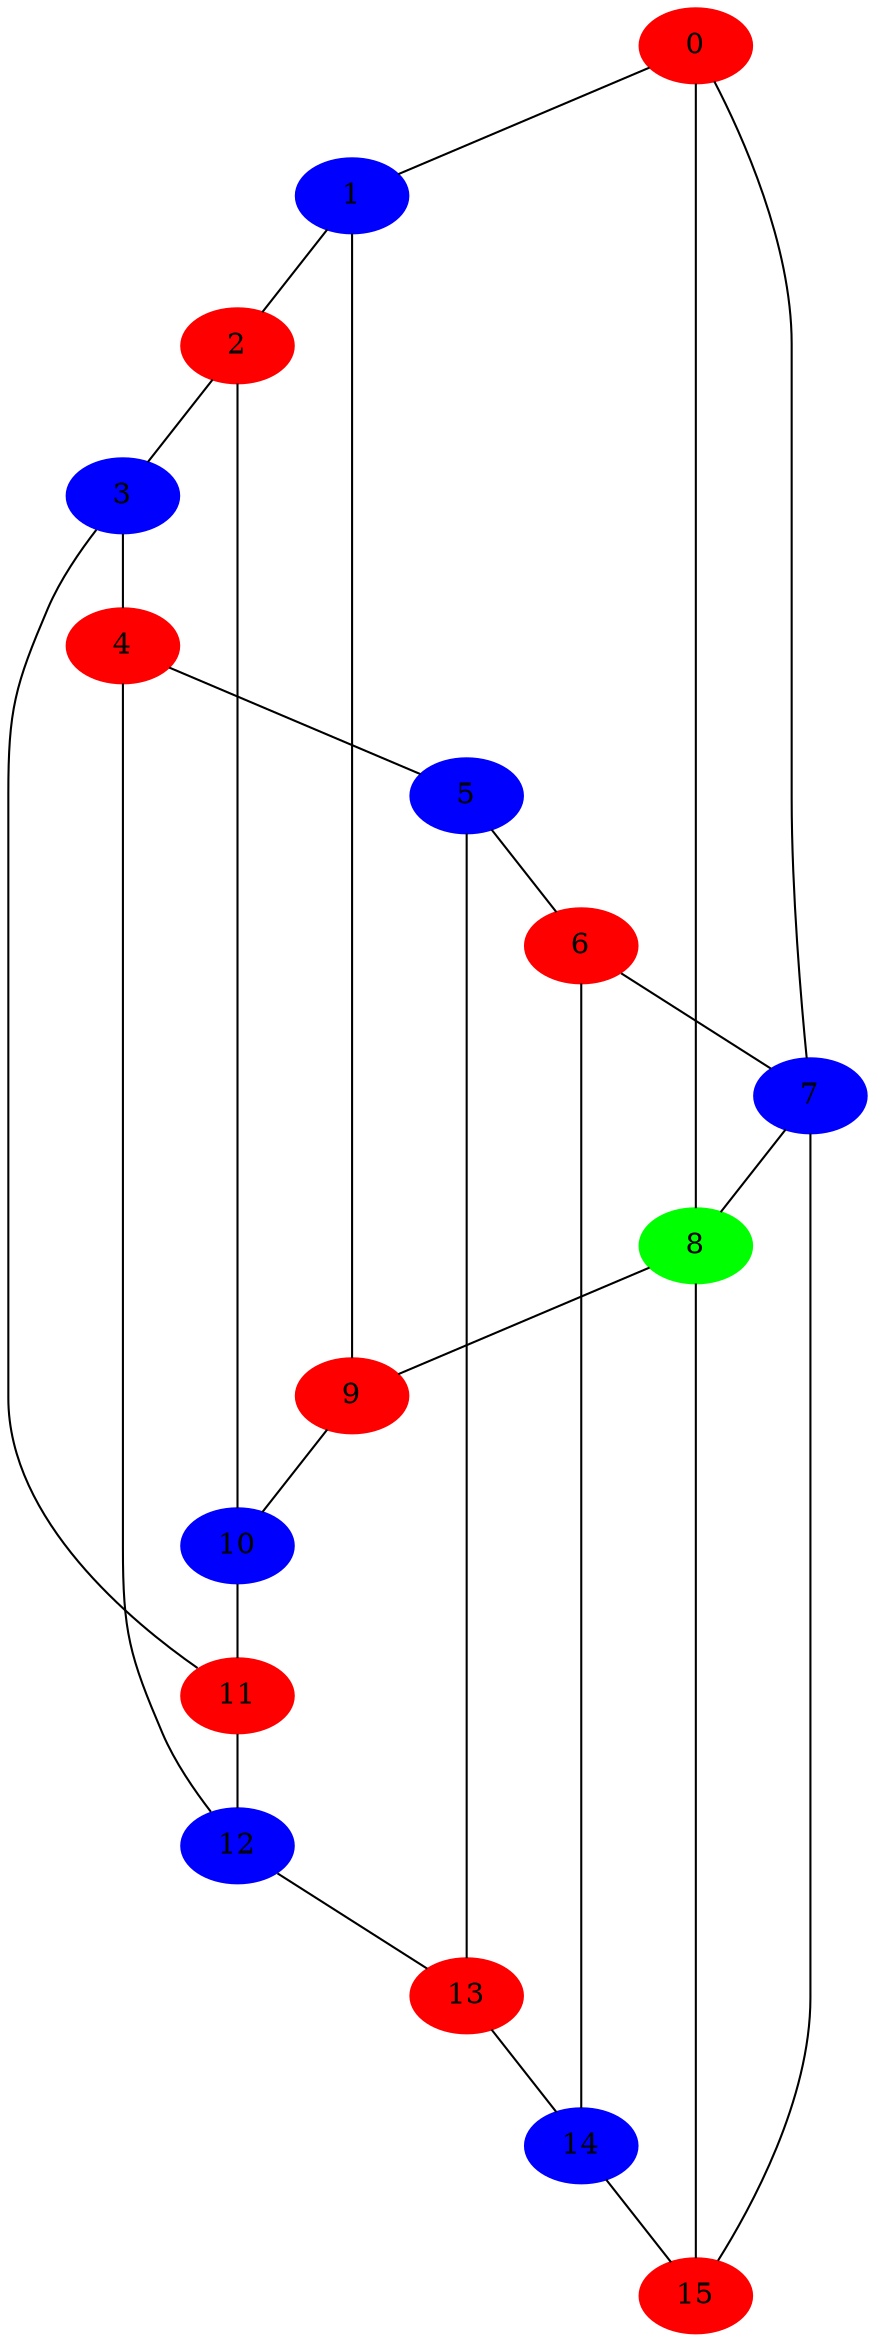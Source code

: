 graph planar1{
	0 -- 1;
	0 -- 7;
	0 -- 8;
	1 -- 2;
	1 -- 9;
	2 -- 3;
	2 -- 10;
	3 -- 4;
	3 -- 11;
	4 -- 5;
	4 -- 12;
	5 -- 6;
	5 -- 13;
	6 -- 7;
	6 -- 14;
	7 -- 8;
	7 -- 15;
	8 -- 9;
	8 -- 15;
	9 -- 10;
	10 -- 11;
	11 -- 12;
	12 -- 13;
	13 -- 14;
	14 -- 15;
	15
	0[color=red, style=filled];
	1[color=blue, style=filled];
	2[color=red, style=filled];
	3[color=blue, style=filled];
	4[color=red, style=filled];
	5[color=blue, style=filled];
	6[color=red, style=filled];
	7[color=blue, style=filled];
	8[color=green, style=filled];
	9[color=red, style=filled];
	10[color=blue, style=filled];
	11[color=red, style=filled];
	12[color=blue, style=filled];
	13[color=red, style=filled];
	14[color=blue, style=filled];
	15[color=red, style=filled];
}
